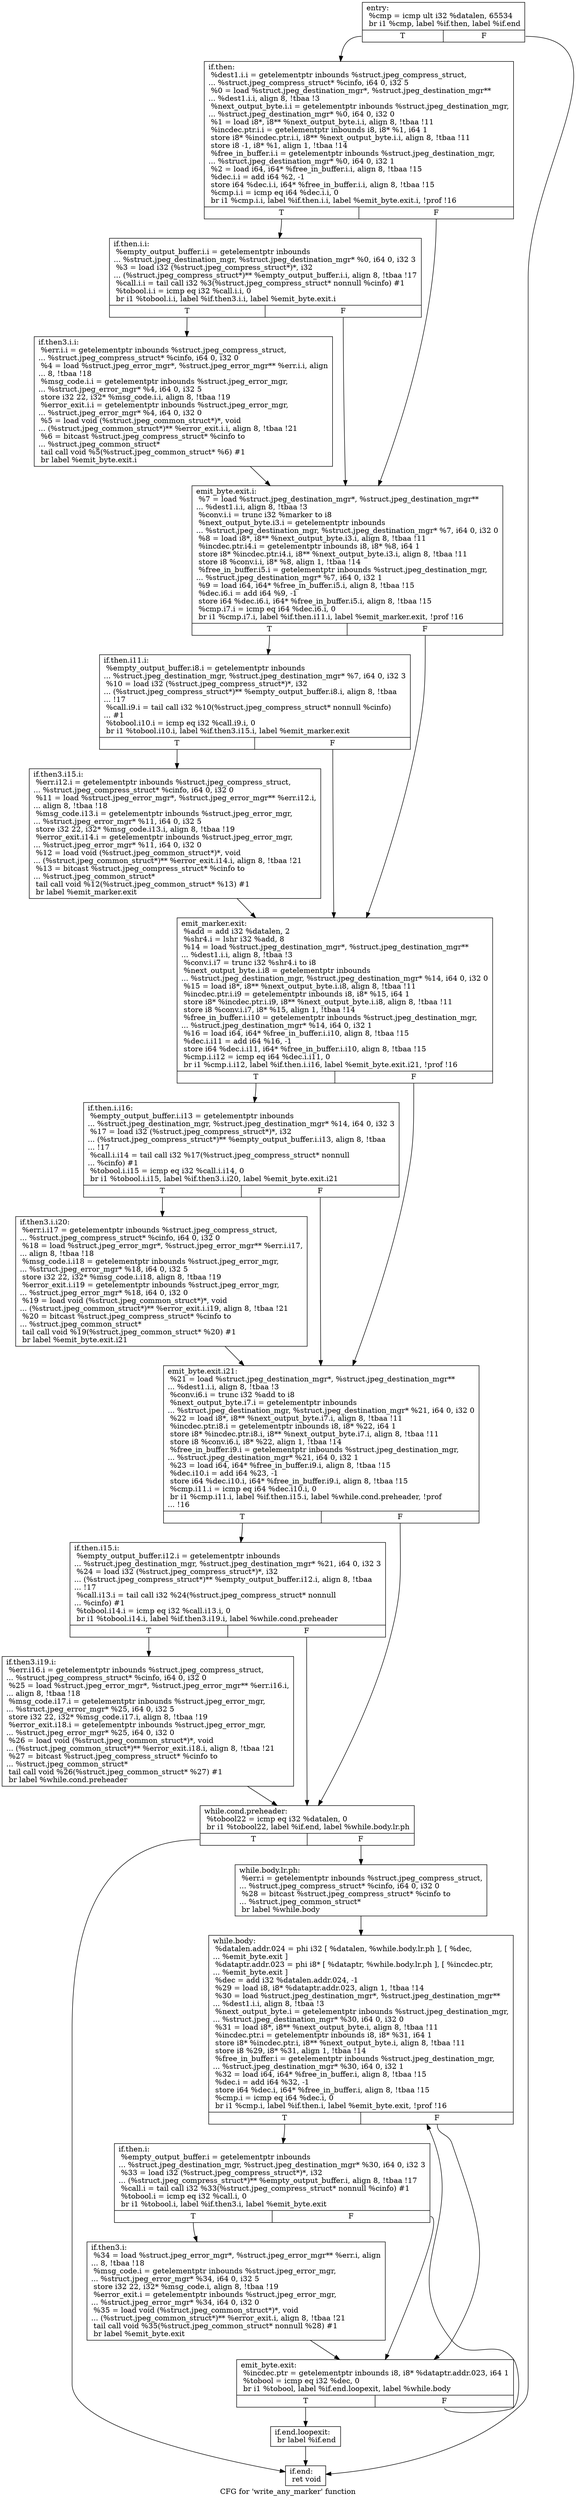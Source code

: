 digraph "CFG for 'write_any_marker' function" {
	label="CFG for 'write_any_marker' function";

	Node0x5aa3160 [shape=record,label="{entry:\l  %cmp = icmp ult i32 %datalen, 65534\l  br i1 %cmp, label %if.then, label %if.end\l|{<s0>T|<s1>F}}"];
	Node0x5aa3160:s0 -> Node0x5aa3290;
	Node0x5aa3160:s1 -> Node0x5aa3300;
	Node0x5aa3290 [shape=record,label="{if.then:                                          \l  %dest1.i.i = getelementptr inbounds %struct.jpeg_compress_struct,\l... %struct.jpeg_compress_struct* %cinfo, i64 0, i32 5\l  %0 = load %struct.jpeg_destination_mgr*, %struct.jpeg_destination_mgr**\l... %dest1.i.i, align 8, !tbaa !3\l  %next_output_byte.i.i = getelementptr inbounds %struct.jpeg_destination_mgr,\l... %struct.jpeg_destination_mgr* %0, i64 0, i32 0\l  %1 = load i8*, i8** %next_output_byte.i.i, align 8, !tbaa !11\l  %incdec.ptr.i.i = getelementptr inbounds i8, i8* %1, i64 1\l  store i8* %incdec.ptr.i.i, i8** %next_output_byte.i.i, align 8, !tbaa !11\l  store i8 -1, i8* %1, align 1, !tbaa !14\l  %free_in_buffer.i.i = getelementptr inbounds %struct.jpeg_destination_mgr,\l... %struct.jpeg_destination_mgr* %0, i64 0, i32 1\l  %2 = load i64, i64* %free_in_buffer.i.i, align 8, !tbaa !15\l  %dec.i.i = add i64 %2, -1\l  store i64 %dec.i.i, i64* %free_in_buffer.i.i, align 8, !tbaa !15\l  %cmp.i.i = icmp eq i64 %dec.i.i, 0\l  br i1 %cmp.i.i, label %if.then.i.i, label %emit_byte.exit.i, !prof !16\l|{<s0>T|<s1>F}}"];
	Node0x5aa3290:s0 -> Node0x5aa4df0;
	Node0x5aa3290:s1 -> Node0x5aa4ed0;
	Node0x5aa4df0 [shape=record,label="{if.then.i.i:                                      \l  %empty_output_buffer.i.i = getelementptr inbounds\l... %struct.jpeg_destination_mgr, %struct.jpeg_destination_mgr* %0, i64 0, i32 3\l  %3 = load i32 (%struct.jpeg_compress_struct*)*, i32\l... (%struct.jpeg_compress_struct*)** %empty_output_buffer.i.i, align 8, !tbaa !17\l  %call.i.i = tail call i32 %3(%struct.jpeg_compress_struct* nonnull %cinfo) #1\l  %tobool.i.i = icmp eq i32 %call.i.i, 0\l  br i1 %tobool.i.i, label %if.then3.i.i, label %emit_byte.exit.i\l|{<s0>T|<s1>F}}"];
	Node0x5aa4df0:s0 -> Node0x5aa5610;
	Node0x5aa4df0:s1 -> Node0x5aa4ed0;
	Node0x5aa5610 [shape=record,label="{if.then3.i.i:                                     \l  %err.i.i = getelementptr inbounds %struct.jpeg_compress_struct,\l... %struct.jpeg_compress_struct* %cinfo, i64 0, i32 0\l  %4 = load %struct.jpeg_error_mgr*, %struct.jpeg_error_mgr** %err.i.i, align\l... 8, !tbaa !18\l  %msg_code.i.i = getelementptr inbounds %struct.jpeg_error_mgr,\l... %struct.jpeg_error_mgr* %4, i64 0, i32 5\l  store i32 22, i32* %msg_code.i.i, align 8, !tbaa !19\l  %error_exit.i.i = getelementptr inbounds %struct.jpeg_error_mgr,\l... %struct.jpeg_error_mgr* %4, i64 0, i32 0\l  %5 = load void (%struct.jpeg_common_struct*)*, void\l... (%struct.jpeg_common_struct*)** %error_exit.i.i, align 8, !tbaa !21\l  %6 = bitcast %struct.jpeg_compress_struct* %cinfo to\l... %struct.jpeg_common_struct*\l  tail call void %5(%struct.jpeg_common_struct* %6) #1\l  br label %emit_byte.exit.i\l}"];
	Node0x5aa5610 -> Node0x5aa4ed0;
	Node0x5aa4ed0 [shape=record,label="{emit_byte.exit.i:                                 \l  %7 = load %struct.jpeg_destination_mgr*, %struct.jpeg_destination_mgr**\l... %dest1.i.i, align 8, !tbaa !3\l  %conv.i.i = trunc i32 %marker to i8\l  %next_output_byte.i3.i = getelementptr inbounds\l... %struct.jpeg_destination_mgr, %struct.jpeg_destination_mgr* %7, i64 0, i32 0\l  %8 = load i8*, i8** %next_output_byte.i3.i, align 8, !tbaa !11\l  %incdec.ptr.i4.i = getelementptr inbounds i8, i8* %8, i64 1\l  store i8* %incdec.ptr.i4.i, i8** %next_output_byte.i3.i, align 8, !tbaa !11\l  store i8 %conv.i.i, i8* %8, align 1, !tbaa !14\l  %free_in_buffer.i5.i = getelementptr inbounds %struct.jpeg_destination_mgr,\l... %struct.jpeg_destination_mgr* %7, i64 0, i32 1\l  %9 = load i64, i64* %free_in_buffer.i5.i, align 8, !tbaa !15\l  %dec.i6.i = add i64 %9, -1\l  store i64 %dec.i6.i, i64* %free_in_buffer.i5.i, align 8, !tbaa !15\l  %cmp.i7.i = icmp eq i64 %dec.i6.i, 0\l  br i1 %cmp.i7.i, label %if.then.i11.i, label %emit_marker.exit, !prof !16\l|{<s0>T|<s1>F}}"];
	Node0x5aa4ed0:s0 -> Node0x5a9d100;
	Node0x5aa4ed0:s1 -> Node0x5a9d210;
	Node0x5a9d100 [shape=record,label="{if.then.i11.i:                                    \l  %empty_output_buffer.i8.i = getelementptr inbounds\l... %struct.jpeg_destination_mgr, %struct.jpeg_destination_mgr* %7, i64 0, i32 3\l  %10 = load i32 (%struct.jpeg_compress_struct*)*, i32\l... (%struct.jpeg_compress_struct*)** %empty_output_buffer.i8.i, align 8, !tbaa\l... !17\l  %call.i9.i = tail call i32 %10(%struct.jpeg_compress_struct* nonnull %cinfo)\l... #1\l  %tobool.i10.i = icmp eq i32 %call.i9.i, 0\l  br i1 %tobool.i10.i, label %if.then3.i15.i, label %emit_marker.exit\l|{<s0>T|<s1>F}}"];
	Node0x5a9d100:s0 -> Node0x5aa8a50;
	Node0x5a9d100:s1 -> Node0x5a9d210;
	Node0x5aa8a50 [shape=record,label="{if.then3.i15.i:                                   \l  %err.i12.i = getelementptr inbounds %struct.jpeg_compress_struct,\l... %struct.jpeg_compress_struct* %cinfo, i64 0, i32 0\l  %11 = load %struct.jpeg_error_mgr*, %struct.jpeg_error_mgr** %err.i12.i,\l... align 8, !tbaa !18\l  %msg_code.i13.i = getelementptr inbounds %struct.jpeg_error_mgr,\l... %struct.jpeg_error_mgr* %11, i64 0, i32 5\l  store i32 22, i32* %msg_code.i13.i, align 8, !tbaa !19\l  %error_exit.i14.i = getelementptr inbounds %struct.jpeg_error_mgr,\l... %struct.jpeg_error_mgr* %11, i64 0, i32 0\l  %12 = load void (%struct.jpeg_common_struct*)*, void\l... (%struct.jpeg_common_struct*)** %error_exit.i14.i, align 8, !tbaa !21\l  %13 = bitcast %struct.jpeg_compress_struct* %cinfo to\l... %struct.jpeg_common_struct*\l  tail call void %12(%struct.jpeg_common_struct* %13) #1\l  br label %emit_marker.exit\l}"];
	Node0x5aa8a50 -> Node0x5a9d210;
	Node0x5a9d210 [shape=record,label="{emit_marker.exit:                                 \l  %add = add i32 %datalen, 2\l  %shr4.i = lshr i32 %add, 8\l  %14 = load %struct.jpeg_destination_mgr*, %struct.jpeg_destination_mgr**\l... %dest1.i.i, align 8, !tbaa !3\l  %conv.i.i7 = trunc i32 %shr4.i to i8\l  %next_output_byte.i.i8 = getelementptr inbounds\l... %struct.jpeg_destination_mgr, %struct.jpeg_destination_mgr* %14, i64 0, i32 0\l  %15 = load i8*, i8** %next_output_byte.i.i8, align 8, !tbaa !11\l  %incdec.ptr.i.i9 = getelementptr inbounds i8, i8* %15, i64 1\l  store i8* %incdec.ptr.i.i9, i8** %next_output_byte.i.i8, align 8, !tbaa !11\l  store i8 %conv.i.i7, i8* %15, align 1, !tbaa !14\l  %free_in_buffer.i.i10 = getelementptr inbounds %struct.jpeg_destination_mgr,\l... %struct.jpeg_destination_mgr* %14, i64 0, i32 1\l  %16 = load i64, i64* %free_in_buffer.i.i10, align 8, !tbaa !15\l  %dec.i.i11 = add i64 %16, -1\l  store i64 %dec.i.i11, i64* %free_in_buffer.i.i10, align 8, !tbaa !15\l  %cmp.i.i12 = icmp eq i64 %dec.i.i11, 0\l  br i1 %cmp.i.i12, label %if.then.i.i16, label %emit_byte.exit.i21, !prof !16\l|{<s0>T|<s1>F}}"];
	Node0x5a9d210:s0 -> Node0x5aaabb0;
	Node0x5a9d210:s1 -> Node0x5aaacc0;
	Node0x5aaabb0 [shape=record,label="{if.then.i.i16:                                    \l  %empty_output_buffer.i.i13 = getelementptr inbounds\l... %struct.jpeg_destination_mgr, %struct.jpeg_destination_mgr* %14, i64 0, i32 3\l  %17 = load i32 (%struct.jpeg_compress_struct*)*, i32\l... (%struct.jpeg_compress_struct*)** %empty_output_buffer.i.i13, align 8, !tbaa\l... !17\l  %call.i.i14 = tail call i32 %17(%struct.jpeg_compress_struct* nonnull\l... %cinfo) #1\l  %tobool.i.i15 = icmp eq i32 %call.i.i14, 0\l  br i1 %tobool.i.i15, label %if.then3.i.i20, label %emit_byte.exit.i21\l|{<s0>T|<s1>F}}"];
	Node0x5aaabb0:s0 -> Node0x5aa6990;
	Node0x5aaabb0:s1 -> Node0x5aaacc0;
	Node0x5aa6990 [shape=record,label="{if.then3.i.i20:                                   \l  %err.i.i17 = getelementptr inbounds %struct.jpeg_compress_struct,\l... %struct.jpeg_compress_struct* %cinfo, i64 0, i32 0\l  %18 = load %struct.jpeg_error_mgr*, %struct.jpeg_error_mgr** %err.i.i17,\l... align 8, !tbaa !18\l  %msg_code.i.i18 = getelementptr inbounds %struct.jpeg_error_mgr,\l... %struct.jpeg_error_mgr* %18, i64 0, i32 5\l  store i32 22, i32* %msg_code.i.i18, align 8, !tbaa !19\l  %error_exit.i.i19 = getelementptr inbounds %struct.jpeg_error_mgr,\l... %struct.jpeg_error_mgr* %18, i64 0, i32 0\l  %19 = load void (%struct.jpeg_common_struct*)*, void\l... (%struct.jpeg_common_struct*)** %error_exit.i.i19, align 8, !tbaa !21\l  %20 = bitcast %struct.jpeg_compress_struct* %cinfo to\l... %struct.jpeg_common_struct*\l  tail call void %19(%struct.jpeg_common_struct* %20) #1\l  br label %emit_byte.exit.i21\l}"];
	Node0x5aa6990 -> Node0x5aaacc0;
	Node0x5aaacc0 [shape=record,label="{emit_byte.exit.i21:                               \l  %21 = load %struct.jpeg_destination_mgr*, %struct.jpeg_destination_mgr**\l... %dest1.i.i, align 8, !tbaa !3\l  %conv.i6.i = trunc i32 %add to i8\l  %next_output_byte.i7.i = getelementptr inbounds\l... %struct.jpeg_destination_mgr, %struct.jpeg_destination_mgr* %21, i64 0, i32 0\l  %22 = load i8*, i8** %next_output_byte.i7.i, align 8, !tbaa !11\l  %incdec.ptr.i8.i = getelementptr inbounds i8, i8* %22, i64 1\l  store i8* %incdec.ptr.i8.i, i8** %next_output_byte.i7.i, align 8, !tbaa !11\l  store i8 %conv.i6.i, i8* %22, align 1, !tbaa !14\l  %free_in_buffer.i9.i = getelementptr inbounds %struct.jpeg_destination_mgr,\l... %struct.jpeg_destination_mgr* %21, i64 0, i32 1\l  %23 = load i64, i64* %free_in_buffer.i9.i, align 8, !tbaa !15\l  %dec.i10.i = add i64 %23, -1\l  store i64 %dec.i10.i, i64* %free_in_buffer.i9.i, align 8, !tbaa !15\l  %cmp.i11.i = icmp eq i64 %dec.i10.i, 0\l  br i1 %cmp.i11.i, label %if.then.i15.i, label %while.cond.preheader, !prof\l... !16\l|{<s0>T|<s1>F}}"];
	Node0x5aaacc0:s0 -> Node0x5aac0f0;
	Node0x5aaacc0:s1 -> Node0x5aac200;
	Node0x5aac0f0 [shape=record,label="{if.then.i15.i:                                    \l  %empty_output_buffer.i12.i = getelementptr inbounds\l... %struct.jpeg_destination_mgr, %struct.jpeg_destination_mgr* %21, i64 0, i32 3\l  %24 = load i32 (%struct.jpeg_compress_struct*)*, i32\l... (%struct.jpeg_compress_struct*)** %empty_output_buffer.i12.i, align 8, !tbaa\l... !17\l  %call.i13.i = tail call i32 %24(%struct.jpeg_compress_struct* nonnull\l... %cinfo) #1\l  %tobool.i14.i = icmp eq i32 %call.i13.i, 0\l  br i1 %tobool.i14.i, label %if.then3.i19.i, label %while.cond.preheader\l|{<s0>T|<s1>F}}"];
	Node0x5aac0f0:s0 -> Node0x5a9f0b0;
	Node0x5aac0f0:s1 -> Node0x5aac200;
	Node0x5a9f0b0 [shape=record,label="{if.then3.i19.i:                                   \l  %err.i16.i = getelementptr inbounds %struct.jpeg_compress_struct,\l... %struct.jpeg_compress_struct* %cinfo, i64 0, i32 0\l  %25 = load %struct.jpeg_error_mgr*, %struct.jpeg_error_mgr** %err.i16.i,\l... align 8, !tbaa !18\l  %msg_code.i17.i = getelementptr inbounds %struct.jpeg_error_mgr,\l... %struct.jpeg_error_mgr* %25, i64 0, i32 5\l  store i32 22, i32* %msg_code.i17.i, align 8, !tbaa !19\l  %error_exit.i18.i = getelementptr inbounds %struct.jpeg_error_mgr,\l... %struct.jpeg_error_mgr* %25, i64 0, i32 0\l  %26 = load void (%struct.jpeg_common_struct*)*, void\l... (%struct.jpeg_common_struct*)** %error_exit.i18.i, align 8, !tbaa !21\l  %27 = bitcast %struct.jpeg_compress_struct* %cinfo to\l... %struct.jpeg_common_struct*\l  tail call void %26(%struct.jpeg_common_struct* %27) #1\l  br label %while.cond.preheader\l}"];
	Node0x5a9f0b0 -> Node0x5aac200;
	Node0x5aac200 [shape=record,label="{while.cond.preheader:                             \l  %tobool22 = icmp eq i32 %datalen, 0\l  br i1 %tobool22, label %if.end, label %while.body.lr.ph\l|{<s0>T|<s1>F}}"];
	Node0x5aac200:s0 -> Node0x5aa3300;
	Node0x5aac200:s1 -> Node0x5a9f810;
	Node0x5a9f810 [shape=record,label="{while.body.lr.ph:                                 \l  %err.i = getelementptr inbounds %struct.jpeg_compress_struct,\l... %struct.jpeg_compress_struct* %cinfo, i64 0, i32 0\l  %28 = bitcast %struct.jpeg_compress_struct* %cinfo to\l... %struct.jpeg_common_struct*\l  br label %while.body\l}"];
	Node0x5a9f810 -> Node0x5a9f9c0;
	Node0x5a9f9c0 [shape=record,label="{while.body:                                       \l  %datalen.addr.024 = phi i32 [ %datalen, %while.body.lr.ph ], [ %dec,\l... %emit_byte.exit ]\l  %dataptr.addr.023 = phi i8* [ %dataptr, %while.body.lr.ph ], [ %incdec.ptr,\l... %emit_byte.exit ]\l  %dec = add i32 %datalen.addr.024, -1\l  %29 = load i8, i8* %dataptr.addr.023, align 1, !tbaa !14\l  %30 = load %struct.jpeg_destination_mgr*, %struct.jpeg_destination_mgr**\l... %dest1.i.i, align 8, !tbaa !3\l  %next_output_byte.i = getelementptr inbounds %struct.jpeg_destination_mgr,\l... %struct.jpeg_destination_mgr* %30, i64 0, i32 0\l  %31 = load i8*, i8** %next_output_byte.i, align 8, !tbaa !11\l  %incdec.ptr.i = getelementptr inbounds i8, i8* %31, i64 1\l  store i8* %incdec.ptr.i, i8** %next_output_byte.i, align 8, !tbaa !11\l  store i8 %29, i8* %31, align 1, !tbaa !14\l  %free_in_buffer.i = getelementptr inbounds %struct.jpeg_destination_mgr,\l... %struct.jpeg_destination_mgr* %30, i64 0, i32 1\l  %32 = load i64, i64* %free_in_buffer.i, align 8, !tbaa !15\l  %dec.i = add i64 %32, -1\l  store i64 %dec.i, i64* %free_in_buffer.i, align 8, !tbaa !15\l  %cmp.i = icmp eq i64 %dec.i, 0\l  br i1 %cmp.i, label %if.then.i, label %emit_byte.exit, !prof !16\l|{<s0>T|<s1>F}}"];
	Node0x5a9f9c0:s0 -> Node0x5aa7d00;
	Node0x5a9f9c0:s1 -> Node0x5a9fb40;
	Node0x5aa7d00 [shape=record,label="{if.then.i:                                        \l  %empty_output_buffer.i = getelementptr inbounds\l... %struct.jpeg_destination_mgr, %struct.jpeg_destination_mgr* %30, i64 0, i32 3\l  %33 = load i32 (%struct.jpeg_compress_struct*)*, i32\l... (%struct.jpeg_compress_struct*)** %empty_output_buffer.i, align 8, !tbaa !17\l  %call.i = tail call i32 %33(%struct.jpeg_compress_struct* nonnull %cinfo) #1\l  %tobool.i = icmp eq i32 %call.i, 0\l  br i1 %tobool.i, label %if.then3.i, label %emit_byte.exit\l|{<s0>T|<s1>F}}"];
	Node0x5aa7d00:s0 -> Node0x5aaf7d0;
	Node0x5aa7d00:s1 -> Node0x5a9fb40;
	Node0x5aaf7d0 [shape=record,label="{if.then3.i:                                       \l  %34 = load %struct.jpeg_error_mgr*, %struct.jpeg_error_mgr** %err.i, align\l... 8, !tbaa !18\l  %msg_code.i = getelementptr inbounds %struct.jpeg_error_mgr,\l... %struct.jpeg_error_mgr* %34, i64 0, i32 5\l  store i32 22, i32* %msg_code.i, align 8, !tbaa !19\l  %error_exit.i = getelementptr inbounds %struct.jpeg_error_mgr,\l... %struct.jpeg_error_mgr* %34, i64 0, i32 0\l  %35 = load void (%struct.jpeg_common_struct*)*, void\l... (%struct.jpeg_common_struct*)** %error_exit.i, align 8, !tbaa !21\l  tail call void %35(%struct.jpeg_common_struct* nonnull %28) #1\l  br label %emit_byte.exit\l}"];
	Node0x5aaf7d0 -> Node0x5a9fb40;
	Node0x5a9fb40 [shape=record,label="{emit_byte.exit:                                   \l  %incdec.ptr = getelementptr inbounds i8, i8* %dataptr.addr.023, i64 1\l  %tobool = icmp eq i32 %dec, 0\l  br i1 %tobool, label %if.end.loopexit, label %while.body\l|{<s0>T|<s1>F}}"];
	Node0x5a9fb40:s0 -> Node0x5aafe50;
	Node0x5a9fb40:s1 -> Node0x5a9f9c0;
	Node0x5aafe50 [shape=record,label="{if.end.loopexit:                                  \l  br label %if.end\l}"];
	Node0x5aafe50 -> Node0x5aa3300;
	Node0x5aa3300 [shape=record,label="{if.end:                                           \l  ret void\l}"];
}
